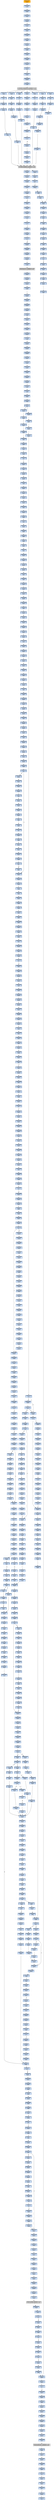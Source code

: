 strict digraph G {
	graph [bgcolor=transparent,
		name=G
	];
	node [color=lightsteelblue,
		fillcolor=lightsteelblue,
		shape=rectangle,
		style=filled
	];
	"0x00433a62"	[label="0x00433a62
movl"];
	"0x00433a65"	[label="0x00433a65
movl"];
	"0x00433a62" -> "0x00433a65"	[color="#000000"];
	"0x0043300d"	[label="0x0043300d
ret"];
	"0x00433008"	[label="0x00433008
jmp"];
	"0x0043300d" -> "0x00433008"	[color="#000000"];
	"0x004332a8"	[label="0x004332a8
movl"];
	"0x004332aa"	[label="0x004332aa
testl"];
	"0x004332a8" -> "0x004332aa"	[color="#000000"];
	"0x004338e9"	[label="0x004338e9
movl"];
	"0x004338eb"	[label="0x004338eb
andl"];
	"0x004338e9" -> "0x004338eb"	[color="#000000"];
	"0x004337a4"	[label="0x004337a4
pushl"];
	"0x004337a5"	[label="0x004337a5
movl"];
	"0x004337a4" -> "0x004337a5"	[color="#000000"];
	"0x004338f4"	[label="0x004338f4
movb"];
	"0x004338f6"	[label="0x004338f6
movl"];
	"0x004338f4" -> "0x004338f6"	[color="#000000"];
	"0x00433f57"	[label="0x00433f57
movl"];
	"0x00433f5b"	[label="0x00433f5b
addl"];
	"0x00433f57" -> "0x00433f5b"	[color="#000000"];
	"0x004332b3"	[label="0x004332b3
addl"];
	"0x004332b9"	[label="0x004332b9
movl"];
	"0x004332b3" -> "0x004332b9"	[color="#000000"];
	"0x00433a83"	[label="0x00433a83
ret"];
	"0x00433e95"	[label="0x00433e95
addl"];
	"0x00433a83" -> "0x00433e95"	[color="#000000"];
	"0x00433d2d"	[label="0x00433d2d
cmpl"];
	"0x00433a83" -> "0x00433d2d"	[color="#000000"];
	"0x00407591"	[label="0x00407591
pushl"];
	"0x00407592"	[label="0x00407592
call"];
	"0x00407591" -> "0x00407592"	[color="#000000"];
	"0x00433155"	[label="0x00433155
jmp"];
	"0x0043315f"	[label="0x0043315f
movl"];
	"0x00433155" -> "0x0043315f"	[color="#000000"];
	"0x004337f4"	[label="0x004337f4
shrl"];
	"0x004337f6"	[label="0x004337f6
movl"];
	"0x004337f4" -> "0x004337f6"	[color="#000000"];
	"0x004331ba"	[label="0x004331ba
movl"];
	"0x004331c0"	[label="0x004331c0
movl"];
	"0x004331ba" -> "0x004331c0"	[color="#000000"];
	"0x00433907"	[label="0x00433907
movw"];
	"0x0043390a"	[label="0x0043390a
shrl"];
	"0x00433907" -> "0x0043390a"	[color="#000000"];
	"0x004330fa"	[label="0x004330fa
pushl"];
	"0x004330fb"	[label="0x004330fb
pushl"];
	"0x004330fa" -> "0x004330fb"	[color="#000000"];
	"0x00433855"	[label="0x00433855
movl"];
	"0x0043385c"	[label="0x0043385c
cmpl"];
	"0x00433855" -> "0x0043385c"	[color="#000000"];
	"0x0040b78f"	[label="0x0040b78f
cmpl"];
	"0x0040b791"	[label="0x0040b791
je"];
	"0x0040b78f" -> "0x0040b791"	[color="#000000"];
	"0x00433a14"	[label="0x00433a14
xorl"];
	"0x00433a16"	[label="0x00433a16
movb"];
	"0x00433a14" -> "0x00433a16"	[color="#000000"];
	"0x00433d3c"	[label="0x00433d3c
movl"];
	"0x00433d3e"	[label="0x00433d3e
movl"];
	"0x00433d3c" -> "0x00433d3e"	[color="#000000"];
	"0x00433b0f"	[label="0x00433b0f
leal"];
	"0x00433b12"	[label="0x00433b12
movl"];
	"0x00433b0f" -> "0x00433b12"	[color="#000000"];
	"0x0043305d"	[label="0x0043305d
jne"];
	"0x0043305f"	[label="0x0043305f
leal"];
	"0x0043305d" -> "0x0043305f"	[color="#000000",
		label=F];
	"0x004339f1"	[label="0x004339f1
movl"];
	"0x004339f4"	[label="0x004339f4
movl"];
	"0x004339f1" -> "0x004339f4"	[color="#000000"];
	"0x00433f51"	[label="0x00433f51
movl"];
	"0x00433f53"	[label="0x00433f53
cmpl"];
	"0x00433f51" -> "0x00433f53"	[color="#000000"];
	"0x00433cc3"	[label="0x00433cc3
jne"];
	"0x00433ccd"	[label="0x00433ccd
movb"];
	"0x00433cc3" -> "0x00433ccd"	[color="#000000",
		label=T];
	"0x00433cc5"	[label="0x00433cc5
incl"];
	"0x00433cc3" -> "0x00433cc5"	[color="#000000",
		label=F];
	"0x00433298"	[label="0x00433298
movl"];
	"0x004332a2"	[label="0x004332a2
movl"];
	"0x00433298" -> "0x004332a2"	[color="#000000"];
	"0x004071cd"	[label="0x004071cd
pushl"];
	"0x004071d2"	[label="0x004071d2
pushl"];
	"0x004071cd" -> "0x004071d2"	[color="#000000"];
	"0x00433095"	[label="0x00433095
je"];
	"0x004330a1"	[label="0x004330a1
leal"];
	"0x00433095" -> "0x004330a1"	[color="#000000",
		label=T];
	"0x004332f1"	[label="0x004332f1
jne"];
	"0x00433365"	[label="0x00433365
movl"];
	"0x004332f1" -> "0x00433365"	[color="#000000",
		label=T];
	"0x00433e1f"	[label="0x00433e1f
popl"];
	"0x00433e20"	[label="0x00433e20
testb"];
	"0x00433e1f" -> "0x00433e20"	[color="#000000"];
	"0x00433389"	[label="0x00433389
movl"];
	"0x0043338f"	[label="0x0043338f
movl"];
	"0x00433389" -> "0x0043338f"	[color="#000000"];
	"0x00433f82"	[label="0x00433f82
popl"];
	"0x00433f83"	[label="0x00433f83
movb"];
	"0x00433f82" -> "0x00433f83"	[color="#000000"];
	"0x00433056"	[label="0x00433056
movb"];
	"0x00433058"	[label="0x00433058
scasb"];
	"0x00433056" -> "0x00433058"	[color="#000000"];
	"0x0043317c"	[label="0x0043317c
pushl"];
	"0x00433181"	[label="0x00433181
pushl"];
	"0x0043317c" -> "0x00433181"	[color="#000000"];
	"0x00433b6a"	[label="0x00433b6a
movl"];
	"0x00433b6c"	[label="0x00433b6c
pushl"];
	"0x00433b6a" -> "0x00433b6c"	[color="#000000"];
	"0x004339ad"	[label="0x004339ad
ret"];
	"0x00433ca3"	[label="0x00433ca3
testb"];
	"0x004339ad" -> "0x00433ca3"	[color="#000000"];
	"0x00433bb4"	[label="0x00433bb4
testb"];
	"0x004339ad" -> "0x00433bb4"	[color="#000000"];
	"0x004331a8"	[label="0x004331a8
movl"];
	"0x004331ae"	[label="0x004331ae
orl"];
	"0x004331a8" -> "0x004331ae"	[color="#000000"];
	"0x00433b06"	[label="0x00433b06
movl"];
	"0x00433b08"	[label="0x00433b08
movl"];
	"0x00433b06" -> "0x00433b08"	[color="#000000"];
	"0x004330bc"	[label="0x004330bc
pushl"];
	"0x004330be"	[label="0x004330be
call"];
	"0x004330bc" -> "0x004330be"	[color="#000000"];
	"0x00433ca5"	[label="0x00433ca5
jne"];
	"0x00433ca3" -> "0x00433ca5"	[color="#000000"];
	"0x00433a58"	[label="0x00433a58
movl"];
	"0x00433a5a"	[label="0x00433a5a
movl"];
	"0x00433a58" -> "0x00433a5a"	[color="#000000"];
	"0x00433882"	[label="0x00433882
movl"];
	"0x00433885"	[label="0x00433885
movl"];
	"0x00433882" -> "0x00433885"	[color="#000000"];
	"0x0043380c"	[label="0x0043380c
ret"];
	"0x00433b98"	[label="0x00433b98
movb"];
	"0x0043380c" -> "0x00433b98"	[color="#000000"];
	"0x004338f0"	[label="0x004338f0
subl"];
	"0x004338f2"	[label="0x004338f2
addl"];
	"0x004338f0" -> "0x004338f2"	[color="#000000"];
	"0x00433f85"	[label="0x00433f85
popl"];
	"0x00433f86"	[label="0x00433f86
addl"];
	"0x00433f85" -> "0x00433f86"	[color="#000000"];
	"0x00433a7f"	[label="0x00433a7f
movl"];
	"0x00433a82"	[label="0x00433a82
popl"];
	"0x00433a7f" -> "0x00433a82"	[color="#000000"];
	"0x00433cf1"	[label="0x00433cf1
ret"];
	"0x00433f6c"	[label="0x00433f6c
testb"];
	"0x00433cf1" -> "0x00433f6c"	[color="#000000"];
	"0x00433110"	[label="0x00433110
pushl"];
	"0x00433111"	[label="0x00433111
pushl"];
	"0x00433110" -> "0x00433111"	[color="#000000"];
	"0x004330e8"	[label="0x004330e8
pushl"];
	"0x004330e9"	[label="0x004330e9
movl"];
	"0x004330e8" -> "0x004330e9"	[color="#000000"];
	"0x00433a38"	[label="0x00433a38
cmpl"];
	"0x00433a3b"	[label="0x00433a3b
jae"];
	"0x00433a38" -> "0x00433a3b"	[color="#000000"];
	"0x004338a9"	[label="0x004338a9
shll"];
	"0x004338ab"	[label="0x004338ab
addl"];
	"0x004338a9" -> "0x004338ab"	[color="#000000"];
	"0x00433966"	[label="0x00433966
movl"];
	"0x0043396d"	[label="0x0043396d
movb"];
	"0x00433966" -> "0x0043396d"	[color="#000000"];
	"0x00433ac2"	[label="0x00433ac2
call"];
	"0x0043380f"	[label="0x0043380f
movl"];
	"0x00433ac2" -> "0x0043380f"	[color="#000000"];
	"0x004337ee"	[label="0x004337ee
movl"];
	"0x004337f2"	[label="0x004337f2
subl"];
	"0x004337ee" -> "0x004337f2"	[color="#000000"];
	"0x004337b1"	[label="0x004337b1
jb"];
	"0x004337b3"	[label="0x004337b3
pushl"];
	"0x004337b1" -> "0x004337b3"	[color="#000000",
		label=F];
	"0x004337e8"	[label="0x004337e8
movl"];
	"0x004337b1" -> "0x004337e8"	[color="#000000",
		label=T];
	"0x00433f4e"	[label="0x00433f4e
movb"];
	"0x00433f4e" -> "0x00433f51"	[color="#000000"];
	"0x00433e26"	[label="0x00433e26
cmpl"];
	"0x00433e29"	[label="0x00433e29
jb"];
	"0x00433e26" -> "0x00433e29"	[color="#000000"];
	"0x00433e55"	[label="0x00433e55
addl"];
	"0x00433e58"	[label="0x00433e58
orl"];
	"0x00433e55" -> "0x00433e58"	[color="#000000"];
	"0x00433b1b"	[label="0x00433b1b
movl"];
	"0x00433b1e"	[label="0x00433b1e
movl"];
	"0x00433b1b" -> "0x00433b1e"	[color="#000000"];
	"0x0043399f"	[label="0x0043399f
jb"];
	"0x004339a1"	[label="0x004339a1
popl"];
	"0x0043399f" -> "0x004339a1"	[color="#000000",
		label=F];
	"0x00433a4e"	[label="0x00433a4e
jmp"];
	"0x00433a4e" -> "0x00433a58"	[color="#000000"];
	"0x00433993"	[label="0x00433993
incl"];
	"0x00433994"	[label="0x00433994
movl"];
	"0x00433993" -> "0x00433994"	[color="#000000"];
	"0x00433962"	[label="0x00433962
testl"];
	"0x00433964"	[label="0x00433964
jbe"];
	"0x00433962" -> "0x00433964"	[color="#000000"];
	"0x004338f8"	[label="0x004338f8
movb"];
	"0x004338fa"	[label="0x004338fa
movl"];
	"0x004338f8" -> "0x004338fa"	[color="#000000"];
	"0x00433af9"	[label="0x00433af9
addl"];
	"0x00433afe"	[label="0x00433afe
popl"];
	"0x00433af9" -> "0x00433afe"	[color="#000000"];
	"0x00433a75"	[label="0x00433a75
addl"];
	"0x00433a77"	[label="0x00433a77
movl"];
	"0x00433a75" -> "0x00433a77"	[color="#000000"];
	"0x00433029"	[label="0x00433029
movl"];
	"0x0043302f"	[label="0x0043302f
jne"];
	"0x00433029" -> "0x0043302f"	[color="#000000"];
	"0x00433a96"	[label="0x00433a96
call"];
	"0x00433cf2"	[label="0x00433cf2
call"];
	"0x00433a96" -> "0x00433cf2"	[color="#000000"];
	"0x00433f5d"	[label="0x00433f5d
movl"];
	"0x00433f61"	[label="0x00433f61
movl"];
	"0x00433f5d" -> "0x00433f61"	[color="#000000"];
	"0x00433a7d"	[label="0x00433a7d
popl"];
	"0x00433a77" -> "0x00433a7d"	[color="#000000"];
	"0x004338f2" -> "0x004338f4"	[color="#000000"];
	"0x00433b74"	[label="0x00433b74
movl"];
	"0x00433b76"	[label="0x00433b76
call"];
	"0x00433b74" -> "0x00433b76"	[color="#000000"];
	"0x004339b1"	[label="0x004339b1
pushl"];
	"0x004339b2"	[label="0x004339b2
pushl"];
	"0x004339b1" -> "0x004339b2"	[color="#000000"];
	"0x00433405"	[label="0x00433405
pushl"];
	"0x00433406"	[label="0x00433406
addl"];
	"0x00433405" -> "0x00433406"	[color="#000000"];
	"0x00433f83" -> "0x00433f85"	[color="#000000"];
	"0x00407161"	[label="0x00407161
pushl"];
	"0x00407166"	[label="0x00407166
pushl"];
	"0x00407161" -> "0x00407166"	[color="#000000"];
	"0x00433394"	[label="0x00433394
pushl"];
	"0x00433395"	[label="0x00433395
pushl"];
	"0x00433394" -> "0x00433395"	[color="#000000"];
	"0x00433151"	[label="0x00433151
popl"];
	"0x00433152"	[label="0x00433152
popl"];
	"0x00433151" -> "0x00433152"	[color="#000000"];
	"0x00433943"	[label="0x00433943
cmpl"];
	"0x00433949"	[label="0x00433949
je"];
	"0x00433943" -> "0x00433949"	[color="#000000"];
	"0x00433922"	[label="0x00433922
movl"];
	"0x00433926"	[label="0x00433926
addl"];
	"0x00433922" -> "0x00433926"	[color="#000000"];
	"0x00433d3b"	[label="0x00433d3b
incl"];
	"0x00433d3b" -> "0x00433d3c"	[color="#000000"];
	"0x0043399c"	[label="0x0043399c
incl"];
	"0x0043399d"	[label="0x0043399d
cmpl"];
	"0x0043399c" -> "0x0043399d"	[color="#000000"];
	"0x00407586"	[label="0x00407586
movl"];
	"0x0040758c"	[label="0x0040758c
pushl"];
	"0x00407586" -> "0x0040758c"	[color="#000000"];
	"0x00433002"	[label="0x00433002
call"];
	"0x0043300a"	[label="0x0043300a
popl"];
	"0x00433002" -> "0x0043300a"	[color="#000000"];
	"0x00433840"	[label="0x00433840
movl"];
	"0x00433845"	[label="0x00433845
movl"];
	"0x00433840" -> "0x00433845"	[color="#000000"];
	"0x00433251"	[label="0x00433251
je"];
	"0x00433264"	[label="0x00433264
movl"];
	"0x00433251" -> "0x00433264"	[color="#000000",
		label=T];
	"0x004338d3"	[label="0x004338d3
jl"];
	"0x004338d3" -> "0x00433922"	[color="#000000",
		label=T];
	"0x004338d5"	[label="0x004338d5
movl"];
	"0x004338d3" -> "0x004338d5"	[color="#000000",
		label=F];
	"0x00433059"	[label="0x00433059
jne"];
	"0x0043305b"	[label="0x0043305b
cmpb"];
	"0x00433059" -> "0x0043305b"	[color="#000000",
		label=F];
	"0x00433ef7"	[label="0x00433ef7
cmpl"];
	"0x00433efa"	[label="0x00433efa
jae"];
	"0x00433ef7" -> "0x00433efa"	[color="#000000"];
	"0x00433392"	[label="0x00433392
addl"];
	"0x0043338f" -> "0x00433392"	[color="#000000"];
	"0x0043301a"	[label="0x0043301a
addl"];
	"0x0043301c"	[label="0x0043301c
subl"];
	"0x0043301a" -> "0x0043301c"	[color="#000000"];
	"0x00433189"	[label="0x00433189
call"];
	VIRTUALFREE_KERNEL32_DLL	[color=lightgrey,
		fillcolor=lightgrey,
		label="VIRTUALFREE_KERNEL32_DLL
VIRTUALFREE-KERNEL32-DLL"];
	"0x00433189" -> VIRTUALFREE_KERNEL32_DLL	[color="#000000"];
	"0x00433853"	[label="0x00433853
repz"];
	"0x00433853" -> "0x00433855"	[color="#000000"];
	"0x00433986"	[label="0x00433986
xorl"];
	"0x00433988"	[label="0x00433988
movb"];
	"0x00433986" -> "0x00433988"	[color="#000000"];
	"0x004331b0"	[label="0x004331b0
je"];
	"0x004331b0" -> "0x004331ba"	[color="#000000",
		label=T];
	"0x00433f14"	[label="0x00433f14
jmp"];
	"0x00433f31"	[label="0x00433f31
movl"];
	"0x00433f14" -> "0x00433f31"	[color="#000000"];
	"0x004338b3"	[label="0x004338b3
movl"];
	"0x004338b7"	[label="0x004338b7
ja"];
	"0x004338b3" -> "0x004338b7"	[color="#000000"];
	"0x00433892"	[label="0x00433892
movl"];
	"0x0043389a"	[label="0x0043389a
movl"];
	"0x00433892" -> "0x0043389a"	[color="#000000"];
	"0x00433b37"	[label="0x00433b37
movl"];
	"0x00433b3d"	[label="0x00433b3d
movl"];
	"0x00433b37" -> "0x00433b3d"	[color="#000000"];
	"0x00433eec"	[label="0x00433eec
subl"];
	"0x00433eee"	[label="0x00433eee
andl"];
	"0x00433eec" -> "0x00433eee"	[color="#000000"];
	"0x00433a19"	[label="0x00433a19
movl"];
	"0x00433a1b"	[label="0x00433a1b
jmp"];
	"0x00433a19" -> "0x00433a1b"	[color="#000000"];
	"0x0043310f"	[label="0x0043310f
pushl"];
	"0x0043310f" -> "0x00433110"	[color="#000000"];
	"0x00433cea"	[label="0x00433cea
popl"];
	"0x00433ceb"	[label="0x00433ceb
addl"];
	"0x00433cea" -> "0x00433ceb"	[color="#000000"];
	"0x0040715d"	[label="0x0040715d
testl"];
	"0x0040715f"	[label="0x0040715f
je"];
	"0x0040715d" -> "0x0040715f"	[color="#000000"];
	"0x0043339d"	[label="0x0043339d
pushl"];
	"0x0043339e"	[label="0x0043339e
call"];
	"0x0043339d" -> "0x0043339e"	[color="#000000"];
	"0x004337eb"	[label="0x004337eb
movl"];
	"0x004337eb" -> "0x004337ee"	[color="#000000"];
	"0x0043340f"	[label="0x0043340f
movl"];
	"0x00433415"	[label="0x00433415
popa"];
	"0x0043340f" -> "0x00433415"	[color="#000000"];
	"0x00433af8"	[label="0x00433af8
popl"];
	"0x00433af8" -> "0x00433af9"	[color="#000000"];
	GETPROCADDRESS_KERNEL32_DLL	[color=lightgrey,
		fillcolor=lightgrey,
		label="GETPROCADDRESS_KERNEL32_DLL
GETPROCADDRESS-KERNEL32-DLL"];
	"0x00407592" -> GETPROCADDRESS_KERNEL32_DLL	[color="#000000"];
	"0x004337db"	[label="0x004337db
movl"];
	"0x004337de"	[label="0x004337de
movl"];
	"0x004337db" -> "0x004337de"	[color="#000000"];
	"0x00433a1d"	[label="0x00433a1d
cmpl"];
	"0x00433a20"	[label="0x00433a20
jae"];
	"0x00433a1d" -> "0x00433a20"	[color="#000000"];
	"0x00433ede"	[label="0x00433ede
subl"];
	"0x00433ee0"	[label="0x00433ee0
addl"];
	"0x00433ede" -> "0x00433ee0"	[color="#000000"];
	"0x004337d6"	[label="0x004337d6
movl"];
	"0x004337d9"	[label="0x004337d9
addl"];
	"0x004337d6" -> "0x004337d9"	[color="#000000"];
	"0x0043316f"	[label="0x0043316f
sarl"];
	"0x00433172"	[label="0x00433172
repz"];
	"0x0043316f" -> "0x00433172"	[color="#000000"];
	"0x0043303c"	[label="0x0043303c
call"];
	GETMODULEHANDLEA_KERNEL32_DLL	[color=lightgrey,
		fillcolor=lightgrey,
		label="GETMODULEHANDLEA_KERNEL32_DLL
GETMODULEHANDLEA-KERNEL32-DLL"];
	"0x0043303c" -> GETMODULEHANDLEA_KERNEL32_DLL	[color="#000000"];
	"0x004332ac"	[label="0x004332ac
jne"];
	"0x004332aa" -> "0x004332ac"	[color="#000000"];
	"0x0043395a"	[label="0x0043395a
movl"];
	"0x00433949" -> "0x0043395a"	[color="#000000",
		label=T];
	"0x004339ee"	[label="0x004339ee
movl"];
	"0x004339ee" -> "0x004339f1"	[color="#000000"];
	"0x00433a16" -> "0x00433a19"	[color="#000000"];
	"0x00433f1c"	[label="0x00433f1c
movl"];
	"0x00433f22"	[label="0x00433f22
leal"];
	"0x00433f1c" -> "0x00433f22"	[color="#000000"];
	"0x00433aad"	[label="0x00433aad
addl"];
	"0x00433aaf"	[label="0x00433aaf
incl"];
	"0x00433aad" -> "0x00433aaf"	[color="#000000"];
	"0x00433a93"	[label="0x00433a93
movl"];
	"0x00433a95"	[label="0x00433a95
pushl"];
	"0x00433a93" -> "0x00433a95"	[color="#000000"];
	"0x0043300e"	[label="0x0043300e
call"];
	"0x00433008" -> "0x0043300e"	[color="#000000"];
	"0x004338ad"	[label="0x004338ad
cmpl"];
	"0x004338ab" -> "0x004338ad"	[color="#000000"];
	"0x00433ecb"	[label="0x00433ecb
movl"];
	"0x00433ece"	[label="0x00433ece
movl"];
	"0x00433ecb" -> "0x00433ece"	[color="#000000"];
	"0x004339b3"	[label="0x004339b3
movl"];
	"0x004339b5"	[label="0x004339b5
pushl"];
	"0x004339b3" -> "0x004339b5"	[color="#000000"];
	"0x004330f1"	[label="0x004330f1
pushl"];
	"0x004330f7"	[label="0x004330f7
pushl"];
	"0x004330f1" -> "0x004330f7"	[color="#000000"];
	"0x00433a5d"	[label="0x00433a5d
addl"];
	"0x00433a5f"	[label="0x00433a5f
movl"];
	"0x00433a5d" -> "0x00433a5f"	[color="#000000"];
	"0x00433cbb"	[label="0x00433cbb
cmpb"];
	"0x00433cbb" -> "0x00433cc3"	[color="#000000"];
	"0x00433e39"	[label="0x00433e39
movl"];
	"0x00433e3c"	[label="0x00433e3c
shll"];
	"0x00433e39" -> "0x00433e3c"	[color="#000000"];
	"0x00433b14"	[label="0x00433b14
movl"];
	"0x00433b12" -> "0x00433b14"	[color="#000000"];
	"0x004071d3"	[label="0x004071d3
call"];
	"0x004071d2" -> "0x004071d3"	[color="#000000"];
	"0x00433e50"	[label="0x00433e50
andl"];
	"0x00433e50" -> "0x00433e55"	[color="#000000"];
	"0x00433918"	[label="0x00433918
repz"];
	"0x0043391a"	[label="0x0043391a
movl"];
	"0x00433918" -> "0x0043391a"	[color="#000000"];
	"0x00433f6e"	[label="0x00433f6e
je"];
	"0x00433f6c" -> "0x00433f6e"	[color="#000000"];
	"0x00433a2a"	[label="0x00433a2a
jmp"];
	"0x00433a2a" -> "0x00433a58"	[color="#000000"];
	"0x00433392" -> "0x00433394"	[color="#000000"];
	"0x00433877"	[label="0x00433877
jb"];
	"0x00433879"	[label="0x00433879
movl"];
	"0x00433877" -> "0x00433879"	[color="#000000",
		label=F];
	"0x00433a22"	[label="0x00433a22
cmpl"];
	"0x00433a20" -> "0x00433a22"	[color="#000000",
		label=F];
	"0x00433a2c"	[label="0x00433a2c
cmpl"];
	"0x00433a20" -> "0x00433a2c"	[color="#000000",
		label=T];
	"0x004332b1"	[label="0x004332b1
addl"];
	"0x004332ac" -> "0x004332b1"	[color="#000000",
		label=T];
	"0x00433f2b"	[label="0x00433f2b
movl"];
	"0x00433f2b" -> "0x00433f31"	[color="#000000"];
	"0x0043337b"	[label="0x0043337b
addl"];
	"0x0043337e"	[label="0x0043337e
movl"];
	"0x0043337b" -> "0x0043337e"	[color="#000000"];
	"0x004336ec"	[label="0x004336ec
leal"];
	"0x004336f0"	[label="0x004336f0
call"];
	"0x004336ec" -> "0x004336f0"	[color="#000000"];
	"0x004071cb"	[label="0x004071cb
je"];
	"0x004071cb" -> "0x004071cd"	[color="#000000",
		label=F];
	"0x00433826"	[label="0x00433826
movl"];
	"0x0043382c"	[label="0x0043382c
addl"];
	"0x00433826" -> "0x0043382c"	[color="#000000"];
	"0x00433ab0"	[label="0x00433ab0
cmpl"];
	"0x00433ab3"	[label="0x00433ab3
jb"];
	"0x00433ab0" -> "0x00433ab3"	[color="#000000"];
	"0x00433a8d"	[label="0x00433a8d
leal"];
	"0x00433a8d" -> "0x00433a93"	[color="#000000"];
	"0x00433813"	[label="0x00433813
movl"];
	"0x0043380f" -> "0x00433813"	[color="#000000"];
	"0x00433726"	[label="0x00433726
movl"];
	"0x00433729"	[label="0x00433729
addl"];
	"0x00433726" -> "0x00433729"	[color="#000000"];
	"0x004337a8"	[label="0x004337a8
movl"];
	"0x004337ad"	[label="0x004337ad
pushl"];
	"0x004337a8" -> "0x004337ad"	[color="#000000"];
	"0x00433e65"	[label="0x00433e65
jae"];
	"0x00433e67"	[label="0x00433e67
movl"];
	"0x00433e65" -> "0x00433e67"	[color="#000000",
		label=F];
	"0x00433869"	[label="0x00433869
movl"];
	"0x0043386d"	[label="0x0043386d
leal"];
	"0x00433869" -> "0x0043386d"	[color="#000000"];
	"0x00433aff"	[label="0x00433aff
ret"];
	"0x004336dc"	[label="0x004336dc
movl"];
	"0x00433aff" -> "0x004336dc"	[color="#000000"];
	"0x004337f2" -> "0x004337f4"	[color="#000000"];
	"0x00433001"	[color=lightgrey,
		fillcolor=orange,
		label="0x00433001
pusha"];
	"0x00433001" -> "0x00433002"	[color="#000000"];
	"0x00433e7d"	[label="0x00433e7d
movl"];
	"0x00433e80"	[label="0x00433e80
subl"];
	"0x00433e7d" -> "0x00433e80"	[color="#000000"];
	"0x0043304d"	[label="0x0043304d
pushl"];
	"0x0043304e"	[label="0x0043304e
pushl"];
	"0x0043304d" -> "0x0043304e"	[color="#000000"];
	"0x00433035"	[label="0x00433035
leal"];
	"0x0043303b"	[label="0x0043303b
pushl"];
	"0x00433035" -> "0x0043303b"	[color="#000000"];
	"0x00433420"	[label="0x00433420
pushl"];
	"0x00433425"	[label="0x00433425
ret"];
	"0x00433420" -> "0x00433425"	[color="#000000"];
	"0x00433e97"	[label="0x00433e97
leal"];
	"0x00433e9a"	[label="0x00433e9a
jmp"];
	"0x00433e97" -> "0x00433e9a"	[color="#000000"];
	"0x00433cde"	[label="0x00433cde
movl"];
	"0x00433ce3"	[label="0x00433ce3
repz"];
	"0x00433cde" -> "0x00433ce3"	[color="#000000"];
	"0x00433117"	[label="0x00433117
movl"];
	"0x0043311d"	[label="0x0043311d
xorl"];
	"0x00433117" -> "0x0043311d"	[color="#000000"];
	"0x00433269"	[label="0x00433269
movl"];
	"0x0043326f"	[label="0x0043326f
addl"];
	"0x00433269" -> "0x0043326f"	[color="#000000"];
	"0x004336d2"	[label="0x004336d2
leal"];
	"0x004336d6"	[label="0x004336d6
pushl"];
	"0x004336d2" -> "0x004336d6"	[color="#000000"];
	"0x0043302f" -> "0x00433035"	[color="#000000",
		label=F];
	"0x0043304a"	[label="0x0043304a
leal"];
	"0x0043304a" -> "0x0043304d"	[color="#000000"];
	"0x00433e82"	[label="0x00433e82
andl"];
	"0x00433e88"	[label="0x00433e88
shrl"];
	"0x00433e82" -> "0x00433e88"	[color="#000000"];
	"0x004339de"	[label="0x004339de
addl"];
	"0x004339e1"	[label="0x004339e1
movl"];
	"0x004339de" -> "0x004339e1"	[color="#000000"];
	"0x00433058" -> "0x00433059"	[color="#000000"];
	"0x00433b76" -> "0x004337a4"	[color="#000000"];
	"0x00433e9a" -> "0x00433ef7"	[color="#000000"];
	"0x00433970"	[label="0x00433970
testb"];
	"0x00433972"	[label="0x00433972
je"];
	"0x00433970" -> "0x00433972"	[color="#000000"];
	"0x004339d9"	[label="0x004339d9
orl"];
	"0x004339db"	[label="0x004339db
movl"];
	"0x004339d9" -> "0x004339db"	[color="#000000"];
	"0x0043381d"	[label="0x0043381d
movl"];
	"0x00433823"	[label="0x00433823
leal"];
	"0x0043381d" -> "0x00433823"	[color="#000000"];
	"0x004332c0"	[label="0x004332c0
addl"];
	"0x004332c6"	[label="0x004332c6
testl"];
	"0x004332c0" -> "0x004332c6"	[color="#000000"];
	"0x0043398b"	[label="0x0043398b
movl"];
	"0x00433988" -> "0x0043398b"	[color="#000000"];
	"0x00433915"	[label="0x00433915
andl"];
	"0x00433915" -> "0x00433918"	[color="#000000"];
	"0x004071d3" -> GETPROCADDRESS_KERNEL32_DLL	[color="#000000"];
	"0x004330a7"	[label="0x004330a7
cmpl"];
	"0x004330aa"	[label="0x004330aa
je"];
	"0x004330a7" -> "0x004330aa"	[color="#000000"];
	"0x00433cd4"	[label="0x00433cd4
movl"];
	"0x00433cda"	[label="0x00433cda
leal"];
	"0x00433cd4" -> "0x00433cda"	[color="#000000"];
	"0x004338a1"	[label="0x004338a1
movl"];
	"0x004338a5"	[label="0x004338a5
movl"];
	"0x004338a1" -> "0x004338a5"	[color="#000000"];
	"0x004337e7"	[label="0x004337e7
popl"];
	"0x004337e7" -> "0x004337e8"	[color="#000000"];
	"0x004336eb"	[label="0x004336eb
pushl"];
	"0x004336eb" -> "0x004336ec"	[color="#000000"];
	"0x00433ea8"	[label="0x00433ea8
shll"];
	"0x00433eab"	[label="0x00433eab
movb"];
	"0x00433ea8" -> "0x00433eab"	[color="#000000"];
	"0x00433ab5"	[label="0x00433ab5
movl"];
	"0x00433ab3" -> "0x00433ab5"	[color="#000000",
		label=F];
	"0x00433a2f"	[label="0x00433a2f
jae"];
	"0x00433a2f" -> "0x00433a38"	[color="#000000",
		label=T];
	"0x00433a31"	[label="0x00433a31
movl"];
	"0x00433a2f" -> "0x00433a31"	[color="#000000",
		label=F];
	"0x00433f39"	[label="0x00433f39
movl"];
	"0x00433f3d"	[label="0x00433f3d
incl"];
	"0x00433f39" -> "0x00433f3d"	[color="#000000"];
	"0x00433d3a"	[label="0x00433d3a
incl"];
	"0x00433d3a" -> "0x00433d3b"	[color="#000000"];
	"0x00433b5a"	[label="0x00433b5a
call"];
	"0x00433b63"	[label="0x00433b63
subl"];
	"0x00433b5a" -> "0x00433b63"	[color="#000000"];
	"0x00433b32"	[label="0x00433b32
movl"];
	"0x00433b32" -> "0x00433b37"	[color="#000000"];
	"0x00433a6a"	[label="0x00433a6a
subl"];
	"0x00433a6c"	[label="0x00433a6c
subl"];
	"0x00433a6a" -> "0x00433a6c"	[color="#000000"];
	"0x00433ed3"	[label="0x00433ed3
movl"];
	"0x00433ed6"	[label="0x00433ed6
movl"];
	"0x00433ed3" -> "0x00433ed6"	[color="#000000"];
	"0x00433a42"	[label="0x00433a42
jmp"];
	"0x00433a42" -> "0x00433a58"	[color="#000000"];
	"0x00433996"	[label="0x00433996
movl"];
	"0x00433972" -> "0x00433996"	[color="#000000",
		label=T];
	"0x00433974"	[label="0x00433974
movl"];
	"0x00433972" -> "0x00433974"	[color="#000000",
		label=F];
	"0x00433e80" -> "0x00433e82"	[color="#000000"];
	"0x00433b6d"	[label="0x00433b6d
pushl"];
	"0x00433b6c" -> "0x00433b6d"	[color="#000000"];
	"0x00433996" -> "0x0043399c"	[color="#000000"];
	"0x00433bc3"	[label="0x00433bc3
xorl"];
	"0x00433bc5"	[label="0x00433bc5
movl"];
	"0x00433bc3" -> "0x00433bc5"	[color="#000000"];
	"0x004338fe"	[label="0x004338fe
movl"];
	"0x004338fa" -> "0x004338fe"	[color="#000000"];
	"0x0043398f"	[label="0x0043398f
leal"];
	"0x0043398f" -> "0x00433993"	[color="#000000"];
	"0x00433f37"	[label="0x00433f37
movl"];
	"0x00433f31" -> "0x00433f37"	[color="#000000"];
	"0x004337ce"	[label="0x004337ce
andl"];
	"0x004337d4"	[label="0x004337d4
orl"];
	"0x004337ce" -> "0x004337d4"	[color="#000000"];
	"0x004339f9"	[label="0x004339f9
subl"];
	"0x004339fb"	[label="0x004339fb
shrl"];
	"0x004339f9" -> "0x004339fb"	[color="#000000"];
	"0x004330eb"	[label="0x004330eb
addl"];
	"0x004330eb" -> "0x004330f1"	[color="#000000"];
	"0x004339b6"	[label="0x004339b6
movl"];
	"0x004339b5" -> "0x004339b6"	[color="#000000"];
	"0x00433ccb"	[label="0x00433ccb
jmp"];
	"0x00433ccb" -> "0x00433cd4"	[color="#000000"];
	"0x00433101"	[label="0x00433101
movb"];
	"0x00433103"	[label="0x00433103
cmpb"];
	"0x00433101" -> "0x00433103"	[color="#000000"];
	"0x00433112"	[label="0x00433112
movl"];
	"0x00433114"	[label="0x00433114
subl"];
	"0x00433112" -> "0x00433114"	[color="#000000"];
	"0x00433875"	[label="0x00433875
movl"];
	"0x00433875" -> "0x00433877"	[color="#000000"];
	"0x00433e24"	[label="0x00433e24
je"];
	"0x00433e24" -> "0x00433e26"	[color="#000000",
		label=F];
	"0x00433e9c"	[label="0x00433e9c
cmpl"];
	"0x00433e24" -> "0x00433e9c"	[color="#000000",
		label=T];
	"0x00433931"	[label="0x00433931
movl"];
	"0x00433935"	[label="0x00433935
movl"];
	"0x00433931" -> "0x00433935"	[color="#000000"];
	"0x00433cf8"	[label="0x00433cf8
popl"];
	"0x00433cf9"	[label="0x00433cf9
subl"];
	"0x00433cf8" -> "0x00433cf9"	[color="#000000"];
	"0x00433114" -> "0x00433117"	[color="#000000"];
	"0x00433ed1"	[label="0x00433ed1
jae"];
	"0x00433ed1" -> "0x00433ed3"	[color="#000000",
		label=F];
	"0x00433983"	[label="0x00433983
movl"];
	"0x00433983" -> "0x00433986"	[color="#000000"];
	"0x00433871"	[label="0x00433871
incl"];
	"0x0043386d" -> "0x00433871"	[color="#000000"];
	"0x00433f05"	[label="0x00433f05
je"];
	"0x00433f07"	[label="0x00433f07
movl"];
	"0x00433f05" -> "0x00433f07"	[color="#000000",
		label=F];
	"0x00433f05" -> "0x00433f37"	[color="#000000",
		label=T];
	"0x0043390d"	[label="0x0043390d
repz"];
	"0x0043390a" -> "0x0043390d"	[color="#000000"];
	"0x00433e31"	[label="0x00433e31
cmpl"];
	"0x00433e34"	[label="0x00433e34
jb"];
	"0x00433e31" -> "0x00433e34"	[color="#000000"];
	"0x00433397"	[label="0x00433397
pushl"];
	"0x00433398"	[label="0x00433398
pushl"];
	"0x00433397" -> "0x00433398"	[color="#000000"];
	"0x00433f81"	[label="0x00433f81
popl"];
	"0x00433f81" -> "0x00433f82"	[color="#000000"];
	"0x00433b43"	[label="0x00433b43
movl"];
	"0x00433b3d" -> "0x00433b43"	[color="#000000"];
	"0x004339a3"	[label="0x004339a3
popl"];
	"0x004339a4"	[label="0x004339a4
movb"];
	"0x004339a3" -> "0x004339a4"	[color="#000000"];
	"0x00407167"	[label="0x00407167
call"];
	"0x00407166" -> "0x00407167"	[color="#000000"];
	"0x0043340c"	[label="0x0043340c
popl"];
	"0x0043340d"	[label="0x0043340d
orl"];
	"0x0043340c" -> "0x0043340d"	[color="#000000"];
	"0x0043380a"	[label="0x0043380a
popl"];
	"0x0043380b"	[label="0x0043380b
popl"];
	"0x0043380a" -> "0x0043380b"	[color="#000000"];
	"0x004338d8"	[label="0x004338d8
movl"];
	"0x004338dc"	[label="0x004338dc
movl"];
	"0x004338d8" -> "0x004338dc"	[color="#000000"];
	"0x00433a25"	[label="0x00433a25
sbbl"];
	"0x00433a22" -> "0x00433a25"	[color="#000000"];
	"0x00433e95" -> "0x00433e97"	[color="#000000"];
	"0x00433a65" -> "0x00433a6a"	[color="#000000"];
	"0x00433b9c"	[label="0x00433b9c
incl"];
	"0x00433b9d"	[label="0x00433b9d
cmpl"];
	"0x00433b9c" -> "0x00433b9d"	[color="#000000"];
	"0x00433f70"	[label="0x00433f70
cmpl"];
	"0x00433f74"	[label="0x00433f74
jb"];
	"0x00433f70" -> "0x00433f74"	[color="#000000"];
	"0x00433b4f"	[label="0x00433b4f
movl"];
	"0x00433b55"	[label="0x00433b55
repz"];
	"0x00433b4f" -> "0x00433b55"	[color="#000000"];
	"0x004336c8"	[label="0x004336c8
movl"];
	"0x004336cc"	[label="0x004336cc
subl"];
	"0x004336c8" -> "0x004336cc"	[color="#000000"];
	"0x00433a36"	[label="0x00433a36
jmp"];
	"0x00433a31" -> "0x00433a36"	[color="#000000"];
	"0x00433a6e"	[label="0x00433a6e
popl"];
	"0x00433a6f"	[label="0x00433a6f
shrl"];
	"0x00433a6e" -> "0x00433a6f"	[color="#000000"];
	"0x00433a84"	[label="0x00433a84
pushl"];
	"0x00433a85"	[label="0x00433a85
pushl"];
	"0x00433a84" -> "0x00433a85"	[color="#000000"];
	"0x00433f0d"	[label="0x00433f0d
movl"];
	"0x00433f0d" -> "0x00433f14"	[color="#000000"];
	"0x00433ee2"	[label="0x00433ee2
shrl"];
	"0x00433ee0" -> "0x00433ee2"	[color="#000000"];
	"0x00433271"	[label="0x00433271
movl"];
	"0x00433274"	[label="0x00433274
testl"];
	"0x00433271" -> "0x00433274"	[color="#000000"];
	"0x004331c8"	[label="0x004331c8
je"];
	"0x00433243"	[label="0x00433243
movl"];
	"0x004331c8" -> "0x00433243"	[color="#000000",
		label=T];
	"0x00433042"	[label="0x00433042
movl"];
	"0x00433048"	[label="0x00433048
movl"];
	"0x00433042" -> "0x00433048"	[color="#000000"];
	"0x00433b71"	[label="0x00433b71
pushl"];
	"0x00433b72"	[label="0x00433b72
pushl"];
	"0x00433b71" -> "0x00433b72"	[color="#000000"];
	"0x00433718"	[label="0x00433718
testb"];
	"0x0043371a"	[label="0x0043371a
jne"];
	"0x00433718" -> "0x0043371a"	[color="#000000"];
	"0x00433872"	[label="0x00433872
incl"];
	"0x00433871" -> "0x00433872"	[color="#000000"];
	"0x004337fd"	[label="0x004337fd
andl"];
	"0x00433802"	[label="0x00433802
shrl"];
	"0x004337fd" -> "0x00433802"	[color="#000000"];
	"0x004339c3"	[label="0x004339c3
movb"];
	"0x004339c7"	[label="0x004339c7
movl"];
	"0x004339c3" -> "0x004339c7"	[color="#000000"];
	"0x004339e4"	[label="0x004339e4
movl"];
	"0x004339e1" -> "0x004339e4"	[color="#000000"];
	"0x00433f07" -> "0x00433f0d"	[color="#000000"];
	"0x00433406" -> "0x0043340c"	[color="#000000"];
	"0x00433b69"	[label="0x00433b69
pushl"];
	"0x00433b69" -> "0x00433b6a"	[color="#000000"];
	"0x00433eb8"	[label="0x00433eb8
movl"];
	"0x00433ebc"	[label="0x00433ebc
andl"];
	"0x00433eb8" -> "0x00433ebc"	[color="#000000"];
	"0x00433276"	[label="0x00433276
je"];
	"0x00433274" -> "0x00433276"	[color="#000000"];
	"0x00433014"	[label="0x00433014
popl"];
	"0x00433015"	[label="0x00433015
movl"];
	"0x00433014" -> "0x00433015"	[color="#000000"];
	"0x004072b7"	[label="0x004072b7
incl"];
	"0x004072b8"	[label="0x004072b8
movl"];
	"0x004072b7" -> "0x004072b8"	[color="#000000"];
	"0x004339d0"	[label="0x004339d0
shll"];
	"0x004339d3"	[label="0x004339d3
andl"];
	"0x004339d0" -> "0x004339d3"	[color="#000000"];
	"0x004331c6"	[label="0x004331c6
subl"];
	"0x004331c0" -> "0x004331c6"	[color="#000000"];
	VIRTUALALLOC_KERNEL32_DLL	[color=lightgrey,
		fillcolor=lightgrey,
		label="VIRTUALALLOC_KERNEL32_DLL
VIRTUALALLOC-KERNEL32-DLL"];
	"0x004330be" -> VIRTUALALLOC_KERNEL32_DLL	[color="#000000"];
	"0x0043397a"	[label="0x0043397a
andl"];
	"0x00433974" -> "0x0043397a"	[color="#000000"];
	"0x00433873"	[label="0x00433873
cmpl"];
	"0x00433873" -> "0x00433875"	[color="#000000"];
	"0x00433aa8"	[label="0x00433aa8
addl"];
	"0x00433aab"	[label="0x00433aab
shll"];
	"0x00433aa8" -> "0x00433aab"	[color="#000000"];
	"0x00433eae"	[label="0x00433eae
movb"];
	"0x00433eb2"	[label="0x00433eb2
movl"];
	"0x00433eae" -> "0x00433eb2"	[color="#000000"];
	"0x00433161"	[label="0x00433161
movl"];
	"0x0043315f" -> "0x00433161"	[color="#000000"];
	"0x004330e2"	[label="0x004330e2
movl"];
	"0x004330e2" -> "0x004330e8"	[color="#000000"];
	"0x00433e74"	[label="0x00433e74
addl"];
	"0x00433e76"	[label="0x00433e76
shrl"];
	"0x00433e74" -> "0x00433e76"	[color="#000000"];
	"0x00433ee4"	[label="0x00433ee4
movl"];
	"0x00433ee9"	[label="0x00433ee9
movl"];
	"0x00433ee4" -> "0x00433ee9"	[color="#000000"];
	"0x00433f63"	[label="0x00433f63
jmp"];
	"0x00433f63" -> "0x00433f70"	[color="#000000"];
	"0x00433a49"	[label="0x00433a49
movl"];
	"0x00433a49" -> "0x00433a4e"	[color="#000000"];
	"0x0043383c"	[label="0x0043383c
pushl"];
	"0x0043383d"	[label="0x0043383d
movl"];
	"0x0043383c" -> "0x0043383d"	[color="#000000"];
	"0x004337ae"	[label="0x004337ae
cmpl"];
	"0x004337ae" -> "0x004337b1"	[color="#000000"];
	"0x004337fb"	[label="0x004337fb
subl"];
	"0x004337fb" -> "0x004337fd"	[color="#000000"];
	"0x0043389e"	[label="0x0043389e
leal"];
	"0x0043389e" -> "0x004338a1"	[color="#000000"];
	"0x00433b24"	[label="0x00433b24
movl"];
	"0x00433b1e" -> "0x00433b24"	[color="#000000"];
	"0x004337a7"	[label="0x004337a7
pushl"];
	"0x004337a5" -> "0x004337a7"	[color="#000000"];
	"0x00433831"	[label="0x00433831
ret"];
	"0x0043382c" -> "0x00433831"	[color="#000000"];
	"0x00433287"	[label="0x00433287
testl"];
	"0x00433289"	[label="0x00433289
jne"];
	"0x00433287" -> "0x00433289"	[color="#000000"];
	"0x0043387e"	[label="0x0043387e
movl"];
	"0x00433879" -> "0x0043387e"	[color="#000000"];
	"0x004337b9"	[label="0x004337b9
movl"];
	"0x004337bb"	[label="0x004337bb
movb"];
	"0x004337b9" -> "0x004337bb"	[color="#000000"];
	"0x0043389a" -> "0x0043389e"	[color="#000000"];
	"0x004336e3"	[label="0x004336e3
movl"];
	"0x004336dc" -> "0x004336e3"	[color="#000000"];
	"0x00433d36"	[label="0x00433d36
movb"];
	"0x00433d38"	[label="0x00433d38
movl"];
	"0x00433d36" -> "0x00433d38"	[color="#000000"];
	"0x0043388e"	[label="0x0043388e
movl"];
	"0x0043388e" -> "0x00433892"	[color="#000000"];
	"0x00433b02"	[label="0x00433b02
movl"];
	"0x004336f0" -> "0x00433b02"	[color="#000000"];
	"0x004331ae" -> "0x004331b0"	[color="#000000"];
	"0x00433a00"	[label="0x00433a00
andl"];
	"0x00433a05"	[label="0x00433a05
cmpl"];
	"0x00433a00" -> "0x00433a05"	[color="#000000"];
	"0x00433183"	[label="0x00433183
pushl"];
	"0x00433181" -> "0x00433183"	[color="#000000"];
	"0x0043300e" -> "0x00433014"	[color="#000000"];
	"0x00433cc9"	[label="0x00433cc9
jb"];
	"0x00433cc9" -> "0x00433ccb"	[color="#000000",
		label=F];
	"0x00433b14" -> "0x00433b1b"	[color="#000000"];
	"0x004338c9"	[label="0x004338c9
cmpl"];
	"0x004338cc"	[label="0x004338cc
movl"];
	"0x004338c9" -> "0x004338cc"	[color="#000000"];
	"0x004072c4"	[label="0x004072c4
pushl"];
	"0x004072c5"	[label="0x004072c5
movl"];
	"0x004072c4" -> "0x004072c5"	[color="#000000"];
	"0x00433ba2"	[label="0x00433ba2
leal"];
	"0x00433ba8"	[label="0x00433ba8
leal"];
	"0x00433ba2" -> "0x00433ba8"	[color="#000000"];
	"0x00433b0c"	[label="0x00433b0c
pushl"];
	"0x00433b0d"	[label="0x00433b0d
movl"];
	"0x00433b0c" -> "0x00433b0d"	[color="#000000"];
	"0x00433e49"	[label="0x00433e49
movl"];
	"0x00433e4c"	[label="0x00433e4c
movl"];
	"0x00433e49" -> "0x00433e4c"	[color="#000000"];
	"0x004338bd"	[label="0x004338bd
movl"];
	"0x004338b7" -> "0x004338bd"	[color="#000000",
		label=F];
	"0x004330b2"	[label="0x004330b2
pushl"];
	"0x004330b7"	[label="0x004330b7
pushl"];
	"0x004330b2" -> "0x004330b7"	[color="#000000"];
	"0x0043391e"	[label="0x0043391e
movl"];
	"0x0043391e" -> "0x00433922"	[color="#000000"];
	"0x00433bc7"	[label="0x00433bc7
call"];
	"0x00433bc5" -> "0x00433bc7"	[color="#000000"];
	"0x0043390f"	[label="0x0043390f
movl"];
	"0x00433911"	[label="0x00433911
movl"];
	"0x0043390f" -> "0x00433911"	[color="#000000"];
	"0x00433aab" -> "0x00433aad"	[color="#000000"];
	"0x004072a8"	[label="0x004072a8
movl"];
	"0x004072ab"	[label="0x004072ab
movl"];
	"0x004072a8" -> "0x004072ab"	[color="#000000"];
	"0x00433276" -> "0x00433389"	[color="#000000",
		label=T];
	"0x004338e0"	[label="0x004338e0
movl"];
	"0x004338e6"	[label="0x004338e6
shrl"];
	"0x004338e0" -> "0x004338e6"	[color="#000000"];
	"0x004071c9"	[label="0x004071c9
testl"];
	"0x004071c9" -> "0x004071cb"	[color="#000000"];
	"0x00433bb6"	[label="0x00433bb6
jne"];
	"0x00433bb6" -> "0x00433bc3"	[color="#000000",
		label=T];
	"0x00433e6d"	[label="0x00433e6d
movl"];
	"0x00433e72"	[label="0x00433e72
subl"];
	"0x00433e6d" -> "0x00433e72"	[color="#000000"];
	"0x00433179"	[label="0x00433179
repz"];
	"0x0043317b"	[label="0x0043317b
popl"];
	"0x00433179" -> "0x0043317b"	[color="#000000"];
	"0x004337d4" -> "0x004337d6"	[color="#000000"];
	"0x00433e3f"	[label="0x00433e3f
movb"];
	"0x00433e41"	[label="0x00433e41
incl"];
	"0x00433e3f" -> "0x00433e41"	[color="#000000"];
	"0x00433efc"	[label="0x00433efc
movl"];
	"0x00433efa" -> "0x00433efc"	[color="#000000",
		label=F];
	"0x00433f16"	[label="0x00433f16
movl"];
	"0x00433efa" -> "0x00433f16"	[color="#000000",
		label=T];
	"0x00433cda" -> "0x00433cde"	[color="#000000"];
	VIRTUALPROTECT_KERNEL32_DLL	[color=lightgrey,
		fillcolor=lightgrey,
		label="VIRTUALPROTECT_KERNEL32_DLL
VIRTUALPROTECT-KERNEL32-DLL"];
	"0x004333ff"	[label="0x004333ff
popl"];
	VIRTUALPROTECT_KERNEL32_DLL -> "0x004333ff"	[color="#000000"];
	"0x0043383f"	[label="0x0043383f
pushl"];
	"0x0043383d" -> "0x0043383f"	[color="#000000"];
	"0x00433ed9"	[label="0x00433ed9
movl"];
	"0x00433ed9" -> "0x00433ede"	[color="#000000"];
	"0x004337b4"	[label="0x004337b4
movl"];
	"0x004337b4" -> "0x004337b9"	[color="#000000"];
	"0x004337e0"	[label="0x004337e0
movl"];
	"0x004337de" -> "0x004337e0"	[color="#000000"];
	"0x00433817"	[label="0x00433817
movl"];
	"0x00433813" -> "0x00433817"	[color="#000000"];
	"0x00433ab9"	[label="0x00433ab9
leal"];
	"0x00433ab5" -> "0x00433ab9"	[color="#000000"];
	"0x00433d42"	[label="0x00433d42
jmp"];
	"0x00433d42" -> "0x00433f70"	[color="#000000"];
	"0x00433bad"	[label="0x00433bad
movl"];
	"0x00433baf"	[label="0x00433baf
call"];
	"0x00433bad" -> "0x00433baf"	[color="#000000"];
	"0x00433b49"	[label="0x00433b49
movl"];
	"0x00433b43" -> "0x00433b49"	[color="#000000"];
	"0x0043336e"	[label="0x0043336e
jmp"];
	"0x0043336e" -> "0x004332a2"	[color="#000000"];
	"0x00433a47"	[label="0x00433a47
jae"];
	"0x00433a47" -> "0x00433a49"	[color="#000000",
		label=F];
	"0x00433f55"	[label="0x00433f55
jb"];
	"0x00433f55" -> "0x00433f57"	[color="#000000",
		label=F];
	"0x00433e42"	[label="0x00433e42
movb"];
	"0x00433e41" -> "0x00433e42"	[color="#000000"];
	"0x004337c7"	[label="0x004337c7
movl"];
	"0x004337cb"	[label="0x004337cb
shll"];
	"0x004337c7" -> "0x004337cb"	[color="#000000"];
	"0x0043304f"	[label="0x0043304f
call"];
	"0x0043304e" -> "0x0043304f"	[color="#000000"];
	"0x00433804"	[label="0x00433804
addl"];
	"0x00433802" -> "0x00433804"	[color="#000000"];
	"0x00433900"	[label="0x00433900
movl"];
	"0x00433904"	[label="0x00433904
shll"];
	"0x00433900" -> "0x00433904"	[color="#000000"];
	"0x004332c8"	[label="0x004332c8
je"];
	"0x00433373"	[label="0x00433373
movl"];
	"0x004332c8" -> "0x00433373"	[color="#000000",
		label=T];
	"0x00433ece" -> "0x00433ed1"	[color="#000000"];
	"0x00433a71"	[label="0x00433a71
movl"];
	"0x00433a71" -> "0x00433a75"	[color="#000000"];
	"0x0043324f"	[label="0x0043324f
orl"];
	"0x0043324f" -> "0x00433251"	[color="#000000"];
	"0x004338c4"	[label="0x004338c4
movl"];
	"0x004338c7"	[label="0x004338c7
addl"];
	"0x004338c4" -> "0x004338c7"	[color="#000000"];
	"0x004339b8"	[label="0x004339b8
cmpl"];
	"0x004339bc"	[label="0x004339bc
jb"];
	"0x004339b8" -> "0x004339bc"	[color="#000000"];
	"0x004338dc" -> "0x004338e0"	[color="#000000"];
	"0x004339d3" -> "0x004339d9"	[color="#000000"];
	"0x0043385e"	[label="0x0043385e
movl"];
	"0x00433862"	[label="0x00433862
jbe"];
	"0x0043385e" -> "0x00433862"	[color="#000000"];
	"0x00433af1"	[label="0x00433af1
movl"];
	"0x00433831" -> "0x00433af1"	[color="#000000"];
	"0x004337b3" -> "0x004337b4"	[color="#000000"];
	"0x00433ead"	[label="0x00433ead
incl"];
	"0x00433ead" -> "0x00433eae"	[color="#000000"];
	"0x00433a7e"	[label="0x00433a7e
popl"];
	"0x00433a7e" -> "0x00433a7f"	[color="#000000"];
	"0x00433a09"	[label="0x00433a09
movl"];
	"0x00433a0f"	[label="0x00433a0f
movl"];
	"0x00433a09" -> "0x00433a0f"	[color="#000000"];
	"0x00433e6a"	[label="0x00433e6a
movl"];
	"0x00433e67" -> "0x00433e6a"	[color="#000000"];
	"0x00407167" -> GETPROCADDRESS_KERNEL32_DLL	[color="#000000"];
	"0x00433bac"	[label="0x00433bac
pushl"];
	"0x00433bac" -> "0x00433bad"	[color="#000000"];
	"0x00433b49" -> "0x00433b4f"	[color="#000000"];
	"0x00433e78"	[label="0x00433e78
movl"];
	"0x00433e78" -> "0x00433e7d"	[color="#000000"];
	"0x004337ad" -> "0x004337ae"	[color="#000000"];
	"0x004330f7" -> "0x004330fa"	[color="#000000"];
	"0x004336ea"	[label="0x004336ea
pushl"];
	"0x004336e3" -> "0x004336ea"	[color="#000000"];
	"0x0040715f" -> "0x00407161"	[color="#000000",
		label=F];
	"0x00433ce7"	[label="0x00433ce7
popl"];
	"0x00433ce8"	[label="0x00433ce8
movb"];
	"0x00433ce7" -> "0x00433ce8"	[color="#000000"];
	"0x004332ee"	[label="0x004332ee
testl"];
	GETPROCADDRESS_KERNEL32_DLL -> "0x004332ee"	[color="#000000"];
	"0x00433055"	[label="0x00433055
stosl"];
	GETPROCADDRESS_KERNEL32_DLL -> "0x00433055"	[color="#000000"];
	"0x0043339e" -> VIRTUALPROTECT_KERNEL32_DLL	[color="#000000"];
	"0x00433375"	[label="0x00433375
movl"];
	"0x00433373" -> "0x00433375"	[color="#000000"];
	"0x00433e46"	[label="0x00433e46
movl"];
	"0x00433e46" -> "0x00433e49"	[color="#000000"];
	"0x004337a7" -> "0x004337a8"	[color="#000000"];
	"0x00433e8a"	[label="0x00433e8a
leal"];
	"0x00433e88" -> "0x00433e8a"	[color="#000000"];
	"0x00433aa3"	[label="0x00433aa3
movl"];
	"0x00433aa3" -> "0x00433aa8"	[color="#000000"];
	"0x00433b57"	[label="0x00433b57
movl"];
	"0x00433b59"	[label="0x00433b59
stosb"];
	"0x00433b57" -> "0x00433b59"	[color="#000000"];
	"0x004332a2" -> "0x004332a8"	[color="#000000"];
	"0x00433f43"	[label="0x00433f43
movl"];
	"0x00433f45"	[label="0x00433f45
jae"];
	"0x00433f43" -> "0x00433f45"	[color="#000000"];
	"0x00433eab" -> "0x00433ead"	[color="#000000"];
	VIRTUALALLOC_KERNEL32_DLL -> "0x004330e2"	[color="#000000"];
	"0x00433817" -> "0x0043381d"	[color="#000000"];
	"0x00433378"	[label="0x00433378
movl"];
	"0x00433375" -> "0x00433378"	[color="#000000"];
	"0x004338c7" -> "0x004338c9"	[color="#000000"];
	"0x00433ed6" -> "0x00433ed9"	[color="#000000"];
	"0x004337be"	[label="0x004337be
movb"];
	"0x004337c2"	[label="0x004337c2
movl"];
	"0x004337be" -> "0x004337c2"	[color="#000000"];
	"0x00433eb5"	[label="0x00433eb5
movl"];
	"0x00433eb5" -> "0x00433eb8"	[color="#000000"];
	"0x00433807"	[label="0x00433807
movl"];
	"0x00433807" -> "0x0043380a"	[color="#000000"];
	"0x004338c1"	[label="0x004338c1
movl"];
	"0x004338c1" -> "0x004338c4"	[color="#000000"];
	"0x004330fc"	[label="0x004330fc
call"];
	"0x004330fb" -> "0x004330fc"	[color="#000000"];
	"0x00433f03"	[label="0x00433f03
testl"];
	"0x00433efc" -> "0x00433f03"	[color="#000000"];
	"0x00433e22"	[label="0x00433e22
movl"];
	"0x00433e22" -> "0x00433e24"	[color="#000000"];
	"0x0040b798"	[label="0x0040b798
pushl"];
	"0x0040b799"	[label="0x0040b799
call"];
	"0x0040b798" -> "0x0040b799"	[color="#000000"];
	"0x004332b1" -> "0x004332b3"	[color="#000000"];
	"0x00433a7d" -> "0x00433a7e"	[color="#000000"];
	"0x00433d32"	[label="0x00433d32
jae"];
	"0x00433d2d" -> "0x00433d32"	[color="#000000"];
	"0x0043317b" -> "0x0043317c"	[color="#000000"];
	"0x00433ea0"	[label="0x00433ea0
jb"];
	"0x00433ea0" -> "0x00433ed3"	[color="#000000",
		label=T];
	"0x00433ea2"	[label="0x00433ea2
movl"];
	"0x00433ea0" -> "0x00433ea2"	[color="#000000",
		label=F];
	VIRTUALFREE_KERNEL32_DLL -> "0x004331a8"	[color="#000000"];
	"0x00433a36" -> "0x00433a58"	[color="#000000"];
	"0x00433ec4"	[label="0x00433ec4
orl"];
	"0x00433ec6"	[label="0x00433ec6
movl"];
	"0x00433ec4" -> "0x00433ec6"	[color="#000000"];
	"0x004072cb"	[label="0x004072cb
call"];
	"0x004072cb" -> GETPROCADDRESS_KERNEL32_DLL	[color="#000000"];
	"0x0043311f"	[label="0x0043311f
orl"];
	"0x0043311d" -> "0x0043311f"	[color="#000000"];
	"0x00433e20" -> "0x00433e22"	[color="#000000"];
	"0x00433abc"	[label="0x00433abc
pushl"];
	"0x00433abd"	[label="0x00433abd
pushl"];
	"0x00433abc" -> "0x00433abd"	[color="#000000"];
	"0x004332bb"	[label="0x004332bb
movl"];
	"0x004332be"	[label="0x004332be
addl"];
	"0x004332bb" -> "0x004332be"	[color="#000000"];
	"0x00433ec8"	[label="0x00433ec8
cmpl"];
	"0x00433ec8" -> "0x00433ecb"	[color="#000000"];
	"0x00433f7a"	[label="0x00433f7a
movl"];
	"0x00433f7e"	[label="0x00433f7e
movl"];
	"0x00433f7a" -> "0x00433f7e"	[color="#000000"];
	"0x004338cf"	[label="0x004338cf
movl"];
	"0x004338cf" -> "0x004338d3"	[color="#000000"];
	"0x00433ba0"	[label="0x00433ba0
jb"];
	"0x00433ba0" -> "0x00433ba2"	[color="#000000",
		label=F];
	"0x0043339a"	[label="0x0043339a
pushl"];
	"0x0043339a" -> "0x0043339d"	[color="#000000"];
	"0x004337e8" -> "0x004337eb"	[color="#000000"];
	"0x004336cc" -> "0x004336d2"	[color="#000000"];
	"0x00433416"	[label="0x00433416
jne"];
	"0x00433415" -> "0x00433416"	[color="#000000"];
	"0x004332b9" -> "0x004332bb"	[color="#000000"];
	"0x00433834"	[label="0x00433834
subl"];
	"0x00433baf" -> "0x00433834"	[color="#000000"];
	"0x00433e42" -> "0x00433e46"	[color="#000000"];
	"0x0043392a"	[label="0x0043392a
decl"];
	"0x0043392b"	[label="0x0043392b
addl"];
	"0x0043392a" -> "0x0043392b"	[color="#000000"];
	"0x00433292"	[label="0x00433292
movl"];
	"0x00433292" -> "0x00433298"	[color="#000000"];
	"0x00433ce6"	[label="0x00433ce6
popl"];
	"0x00433ce6" -> "0x00433ce7"	[color="#000000"];
	"0x004339bc" -> "0x004339ee"	[color="#000000",
		label=T];
	"0x004339be"	[label="0x004339be
movl"];
	"0x004339bc" -> "0x004339be"	[color="#000000",
		label=F];
	"0x00433264" -> "0x00433269"	[color="#000000"];
	"0x004339fd"	[label="0x004339fd
movl"];
	"0x004339fb" -> "0x004339fd"	[color="#000000"];
	"0x004339a2"	[label="0x004339a2
popl"];
	"0x004339a2" -> "0x004339a3"	[color="#000000"];
	"0x00433960"	[label="0x00433960
xorl"];
	"0x00433960" -> "0x00433962"	[color="#000000"];
	"0x00433904" -> "0x00433907"	[color="#000000"];
	"0x00433a6f" -> "0x00433a71"	[color="#000000"];
	"0x004338cc" -> "0x004338cf"	[color="#000000"];
	"0x0043300b"	[label="0x0043300b
incl"];
	"0x0043300c"	[label="0x0043300c
pushl"];
	"0x0043300b" -> "0x0043300c"	[color="#000000"];
	"0x004339a6"	[label="0x004339a6
popl"];
	"0x004339a4" -> "0x004339a6"	[color="#000000"];
	"0x00433a8b"	[label="0x00433a8b
xorl"];
	"0x00433a8b" -> "0x00433a8d"	[color="#000000"];
	"0x0043384b"	[label="0x0043384b
xorl"];
	"0x0043384d"	[label="0x0043384d
leal"];
	"0x0043384b" -> "0x0043384d"	[color="#000000"];
	"0x00433f25"	[label="0x00433f25
movl"];
	"0x00433f22" -> "0x00433f25"	[color="#000000"];
	"0x00433e2e"	[label="0x00433e2e
leal"];
	"0x00433e2e" -> "0x00433e31"	[color="#000000"];
	"0x00433ec1"	[label="0x00433ec1
addl"];
	"0x00433ebc" -> "0x00433ec1"	[color="#000000"];
	"0x00433a44"	[label="0x00433a44
cmpl"];
	"0x00433a3b" -> "0x00433a44"	[color="#000000",
		label=T];
	"0x00433a3d"	[label="0x00433a3d
movl"];
	"0x00433a3b" -> "0x00433a3d"	[color="#000000",
		label=F];
	"0x00433b02" -> "0x00433b06"	[color="#000000"];
	"0x00433f89"	[label="0x00433f89
ret"];
	"0x00433f89" -> "0x00433718"	[color="#000000"];
	"0x0043300a" -> "0x0043300b"	[color="#000000"];
	"0x00433378" -> "0x0043337b"	[color="#000000"];
	"0x00433e4c" -> "0x00433e50"	[color="#000000"];
	"0x00433ec6" -> "0x00433ec8"	[color="#000000"];
	"0x00433396"	[label="0x00433396
pushl"];
	"0x00433395" -> "0x00433396"	[color="#000000"];
	"0x00433929"	[label="0x00433929
incl"];
	"0x00433929" -> "0x0043392a"	[color="#000000"];
	"0x004336d7"	[label="0x004336d7
call"];
	"0x004336d6" -> "0x004336d7"	[color="#000000"];
	"0x004339c9"	[label="0x004339c9
movl"];
	"0x004339cc"	[label="0x004339cc
movl"];
	"0x004339c9" -> "0x004339cc"	[color="#000000"];
	"0x00433b2a"	[label="0x00433b2a
movl"];
	"0x00433b30"	[label="0x00433b30
xorl"];
	"0x00433b2a" -> "0x00433b30"	[color="#000000"];
	"0x004337c4"	[label="0x004337c4
movl"];
	"0x004337c4" -> "0x004337c7"	[color="#000000"];
	"0x004337bd"	[label="0x004337bd
incl"];
	"0x004337bb" -> "0x004337bd"	[color="#000000"];
	"0x00433f80"	[label="0x00433f80
popl"];
	"0x00433f80" -> "0x00433f81"	[color="#000000"];
	"0x004339db" -> "0x004339de"	[color="#000000"];
	"0x00433f4b"	[label="0x00433f4b
incl"];
	"0x00433f4c"	[label="0x00433f4c
movb"];
	"0x00433f4b" -> "0x00433f4c"	[color="#000000"];
	"0x00433f3e"	[label="0x00433f3e
leal"];
	"0x00433f41"	[label="0x00433f41
cmpl"];
	"0x00433f3e" -> "0x00433f41"	[color="#000000"];
	"0x00433f03" -> "0x00433f05"	[color="#000000"];
	"0x00433398" -> "0x0043339a"	[color="#000000"];
	"0x00433806"	[label="0x00433806
popl"];
	"0x00433806" -> "0x00433807"	[color="#000000"];
	"0x0043383a"	[label="0x0043383a
pushl"];
	"0x00433834" -> "0x0043383a"	[color="#000000"];
	"0x004339ec"	[label="0x004339ec
jae"];
	"0x004339ec" -> "0x004339ee"	[color="#000000",
		label=F];
	"0x00433e3c" -> "0x00433e3f"	[color="#000000"];
	"0x004339f4" -> "0x004339f9"	[color="#000000"];
	"0x00433f74" -> "0x00433f7a"	[color="#000000",
		label=F];
	"0x004338f6" -> "0x004338f8"	[color="#000000"];
	"0x00433ef5"	[label="0x00433ef5
addl"];
	"0x00433ef5" -> "0x00433ef7"	[color="#000000"];
	"0x00433384"	[label="0x00433384
jmp"];
	"0x00433384" -> "0x00433271"	[color="#000000"];
	"0x00407576"	[label="0x00407576
movl"];
	"0x00407578"	[label="0x00407578
testl"];
	"0x00407576" -> "0x00407578"	[color="#000000"];
	"0x00433062"	[label="0x00433062
jmp"];
	"0x0043305f" -> "0x00433062"	[color="#000000"];
	"0x004332f0"	[label="0x004332f0
popl"];
	"0x004332f0" -> "0x004332f1"	[color="#000000"];
	"0x00433d34"	[label="0x00433d34
movl"];
	"0x00433d34" -> "0x00433d36"	[color="#000000"];
	"0x00433ef3"	[label="0x00433ef3
shrl"];
	"0x00433eee" -> "0x00433ef3"	[color="#000000"];
	"0x00433e34" -> "0x00433e67"	[color="#000000",
		label=T];
	"0x00433e36"	[label="0x00433e36
movl"];
	"0x00433e34" -> "0x00433e36"	[color="#000000",
		label=F];
	"0x004330b7" -> "0x004330bc"	[color="#000000"];
	"0x004072bb"	[label="0x004072bb
testl"];
	"0x004072bd"	[label="0x004072bd
je"];
	"0x004072bb" -> "0x004072bd"	[color="#000000"];
	"0x00433a27"	[label="0x00433a27
addl"];
	"0x00433a27" -> "0x00433a2a"	[color="#000000"];
	"0x00433cb2"	[label="0x00433cb2
movb"];
	"0x00433ca5" -> "0x00433cb2"	[color="#000000",
		label=T];
	"0x004330e9" -> "0x004330eb"	[color="#000000"];
	"0x004338ad" -> "0x004338b3"	[color="#000000"];
	"0x00433a44" -> "0x00433a47"	[color="#000000"];
	"0x00433994" -> "0x00433996"	[color="#000000"];
	"0x0043371a" -> "0x00433726"	[color="#000000",
		label=T];
	"0x00433f53" -> "0x00433f55"	[color="#000000"];
	"0x00433e76" -> "0x00433e78"	[color="#000000"];
	"0x004338eb" -> "0x004338f0"	[color="#000000"];
	"0x00433e90"	[label="0x00433e90
call"];
	"0x004339b0"	[label="0x004339b0
pushl"];
	"0x00433e90" -> "0x004339b0"	[color="#000000"];
	"0x004072ae"	[label="0x004072ae
movl"];
	"0x004072b5"	[label="0x004072b5
xorl"];
	"0x004072ae" -> "0x004072b5"	[color="#000000"];
	"0x00433f5b" -> "0x00433f5d"	[color="#000000"];
	"0x00433a86"	[label="0x00433a86
pushl"];
	"0x00433a85" -> "0x00433a86"	[color="#000000"];
	"0x00433153"	[label="0x00433153
popl"];
	"0x00433154"	[label="0x00433154
popl"];
	"0x00433153" -> "0x00433154"	[color="#000000"];
	"0x00433108"	[label="0x00433108
incb"];
	"0x0043310e"	[label="0x0043310e
pushl"];
	"0x00433108" -> "0x0043310e"	[color="#000000"];
	"0x0040757a"	[label="0x0040757a
jne"];
	"0x00407585"	[label="0x00407585
pushl"];
	"0x0040757a" -> "0x00407585"	[color="#000000",
		label=T];
	"0x00433f6e" -> "0x00433f70"	[color="#000000",
		label=F];
	"0x00433cb9"	[label="0x00433cb9
xorl"];
	"0x00433cb2" -> "0x00433cb9"	[color="#000000"];
	"0x00433964" -> "0x00433966"	[color="#000000",
		label=F];
	"0x00433823" -> "0x00433826"	[color="#000000"];
	"0x00433a2c" -> "0x00433a2f"	[color="#000000"];
	"0x00433f49"	[label="0x00433f49
subl"];
	"0x00433f49" -> "0x00433f4b"	[color="#000000"];
	"0x00433ec1" -> "0x00433ec4"	[color="#000000"];
	"0x00433e5f"	[label="0x00433e5f
movl"];
	"0x00433e62"	[label="0x00433e62
movl"];
	"0x00433e5f" -> "0x00433e62"	[color="#000000"];
	"0x0043337e" -> "0x00433384"	[color="#000000"];
	"0x004336ea" -> "0x004336eb"	[color="#000000"];
	"0x00433249"	[label="0x00433249
movl"];
	"0x00433249" -> "0x0043324f"	[color="#000000"];
	"0x00433866"	[label="0x00433866
movb"];
	"0x00433866" -> "0x00433869"	[color="#000000"];
	"0x004072b8" -> "0x004072bb"	[color="#000000"];
	"0x0043392e"	[label="0x0043392e
cmpl"];
	"0x0043392b" -> "0x0043392e"	[color="#000000"];
	"0x00433a3d" -> "0x00433a42"	[color="#000000"];
	"0x00433f47"	[label="0x00433f47
movl"];
	"0x00433f45" -> "0x00433f47"	[color="#000000",
		label=F];
	"0x00433ee2" -> "0x00433ee4"	[color="#000000"];
	"0x004072bf"	[label="0x004072bf
pushl"];
	"0x004072bf" -> "0x004072c4"	[color="#000000"];
	GETMODULEHANDLEA_KERNEL32_DLL -> "0x0040b78f"	[color="#000000"];
	GETMODULEHANDLEA_KERNEL32_DLL -> "0x0040715d"	[color="#000000"];
	GETMODULEHANDLEA_KERNEL32_DLL -> "0x00433042"	[color="#000000"];
	GETMODULEHANDLEA_KERNEL32_DLL -> "0x00433287"	[color="#000000"];
	GETMODULEHANDLEA_KERNEL32_DLL -> "0x004072a8"	[color="#000000"];
	GETMODULEHANDLEA_KERNEL32_DLL -> "0x004071c9"	[color="#000000"];
	GETMODULEHANDLEA_KERNEL32_DLL -> "0x00407576"	[color="#000000"];
	"0x0043385c" -> "0x0043385e"	[color="#000000"];
	"0x00433d32" -> "0x00433d34"	[color="#000000",
		label=F];
	"0x00433e2b"	[label="0x00433e2b
movl"];
	"0x00433e2b" -> "0x00433e2e"	[color="#000000"];
	"0x0043372f"	[label="0x0043372f
ret"];
	"0x0043372f" -> "0x00433101"	[color="#000000"];
	"0x0043308d"	[label="0x0043308d
movl"];
	"0x00433062" -> "0x0043308d"	[color="#000000"];
	"0x00433b0d" -> "0x00433b0f"	[color="#000000"];
	"0x004339a7"	[label="0x004339a7
addl"];
	"0x004339a7" -> "0x004339ad"	[color="#000000"];
	"0x00433bb4" -> "0x00433bb6"	[color="#000000"];
	"0x00433939"	[label="0x00433939
movl"];
	"0x0043393d"	[label="0x0043393d
jge"];
	"0x00433939" -> "0x0043393d"	[color="#000000"];
	"0x0043383f" -> "0x00433840"	[color="#000000"];
	"0x0043396d" -> "0x00433970"	[color="#000000"];
	"0x00433b63" -> "0x00433b69"	[color="#000000"];
	"0x00433e5a"	[label="0x00433e5a
movl"];
	"0x00433e5c"	[label="0x00433e5c
cmpl"];
	"0x00433e5a" -> "0x00433e5c"	[color="#000000"];
	"0x004332ee" -> "0x004332f0"	[color="#000000"];
	"0x004330b0"	[label="0x004330b0
pushl"];
	"0x004330aa" -> "0x004330b0"	[color="#000000",
		label=F];
	"0x00433396" -> "0x00433397"	[color="#000000"];
	"0x00433176"	[label="0x00433176
andl"];
	"0x00433176" -> "0x00433179"	[color="#000000"];
	"0x00407585" -> "0x00407586"	[color="#000000"];
	"0x00433022"	[label="0x00433022
cmpl"];
	"0x00433022" -> "0x00433029"	[color="#000000"];
	"0x0043398b" -> "0x0043398f"	[color="#000000"];
	"0x00433ccd" -> "0x00433cd4"	[color="#000000"];
	"0x00433183" -> "0x00433189"	[color="#000000"];
	"0x00433f37" -> "0x00433f39"	[color="#000000"];
	"0x00433935" -> "0x00433939"	[color="#000000"];
	"0x00433ce8" -> "0x00433cea"	[color="#000000"];
	"0x004337f6" -> "0x004337fb"	[color="#000000"];
	"0x00433b08" -> "0x00433b0c"	[color="#000000"];
	"0x00433f4c" -> "0x00433f4e"	[color="#000000"];
	"0x0043393d" -> "0x00433943"	[color="#000000",
		label=F];
	"0x00433048" -> "0x0043304a"	[color="#000000"];
	"0x00433ce5"	[label="0x00433ce5
popl"];
	"0x00433ce3" -> "0x00433ce5"	[color="#000000"];
	"0x00433e58" -> "0x00433e5a"	[color="#000000"];
	"0x00433a5a" -> "0x00433a5d"	[color="#000000"];
	"0x004338bd" -> "0x004338c1"	[color="#000000"];
	"0x00433aaf" -> "0x00433ab0"	[color="#000000"];
	"0x004339c2"	[label="0x004339c2
incl"];
	"0x004339c2" -> "0x004339c3"	[color="#000000"];
	"0x004337e3"	[label="0x004337e3
cmpl"];
	"0x004337e5"	[label="0x004337e5
jae"];
	"0x004337e3" -> "0x004337e5"	[color="#000000"];
	"0x004072bd" -> "0x004072bf"	[color="#000000",
		label=F];
	"0x00433174"	[label="0x00433174
movl"];
	"0x00433174" -> "0x00433176"	[color="#000000"];
	"0x00433af7"	[label="0x00433af7
popl"];
	"0x00433af7" -> "0x00433af8"	[color="#000000"];
	"0x00433d3e" -> "0x00433d42"	[color="#000000"];
	"0x004339a1" -> "0x004339a2"	[color="#000000"];
	"0x0040758c" -> "0x00407591"	[color="#000000"];
	"0x00433e29" -> "0x00433e2b"	[color="#000000",
		label=F];
	"0x00433e29" -> "0x00433e9c"	[color="#000000",
		label=T];
	"0x004339c0"	[label="0x004339c0
movb"];
	"0x004339c0" -> "0x004339c2"	[color="#000000"];
	"0x0043399d" -> "0x0043399f"	[color="#000000"];
	"0x00433cff"	[label="0x00433cff
ret"];
	"0x00433cf9" -> "0x00433cff"	[color="#000000"];
	"0x00433a1b" -> "0x00433a58"	[color="#000000"];
	"0x004336d7" -> "0x00433a84"	[color="#000000"];
	"0x00433289" -> "0x00433292"	[color="#000000",
		label=T];
	"0x0043305b" -> "0x0043305d"	[color="#000000"];
	"0x00433243" -> "0x00433249"	[color="#000000"];
	"0x00433121"	[label="0x00433121
je"];
	"0x00433121" -> "0x00433151"	[color="#000000",
		label=T];
	"0x004072c5" -> "0x004072cb"	[color="#000000"];
	"0x00433093"	[label="0x00433093
orl"];
	"0x00433093" -> "0x00433095"	[color="#000000"];
	"0x00433e5c" -> "0x00433e5f"	[color="#000000"];
	"0x00433af1" -> "0x00433af7"	[color="#000000"];
	"0x004339be" -> "0x004339c0"	[color="#000000"];
	"0x004339b6" -> "0x004339b8"	[color="#000000"];
	"0x00433154" -> "0x00433155"	[color="#000000"];
	"0x004331c6" -> "0x004331c8"	[color="#000000"];
	"0x00433abd" -> "0x00433ac2"	[color="#000000"];
	"0x00433f47" -> "0x00433f49"	[color="#000000"];
	"0x004332c6" -> "0x004332c8"	[color="#000000"];
	"0x00433a82" -> "0x00433a83"	[color="#000000"];
	"0x0043383b"	[label="0x0043383b
pushl"];
	"0x0043383a" -> "0x0043383b"	[color="#000000"];
	"0x00433a87"	[label="0x00433a87
movl"];
	"0x00433a89"	[label="0x00433a89
xorl"];
	"0x00433a87" -> "0x00433a89"	[color="#000000"];
	"0x0043395a" -> "0x00433960"	[color="#000000"];
	"0x0043304f" -> GETPROCADDRESS_KERNEL32_DLL	[color="#000000"];
	"0x0043390d" -> "0x0043390f"	[color="#000000"];
	"0x00433f3d" -> "0x00433f3e"	[color="#000000"];
	"0x00433804" -> "0x00433806"	[color="#000000"];
	"0x0043383b" -> "0x0043383c"	[color="#000000"];
	"0x00433b98" -> "0x00433b9c"	[color="#000000"];
	"0x00433851"	[label="0x00433851
xorl"];
	"0x00433851" -> "0x00433853"	[color="#000000"];
	"0x00433e8a" -> "0x00433e90"	[color="#000000"];
	"0x00433e36" -> "0x00433e39"	[color="#000000"];
	"0x00433a11"	[label="0x00433a11
shrl"];
	"0x00433a0f" -> "0x00433a11"	[color="#000000"];
	"0x00433b6e"	[label="0x00433b6e
leal"];
	"0x00433b6e" -> "0x00433b71"	[color="#000000"];
	"0x00433169"	[label="0x00433169
movl"];
	"0x00433169" -> "0x0043316f"	[color="#000000"];
	"0x00433416" -> "0x00433420"	[color="#000000",
		label=T];
	"0x00433b24" -> "0x00433b2a"	[color="#000000"];
	"0x0043303b" -> "0x0043303c"	[color="#000000"];
	"0x004339b0" -> "0x004339b1"	[color="#000000"];
	"0x00433f61" -> "0x00433f63"	[color="#000000"];
	"0x00433cc6"	[label="0x00433cc6
cmpl"];
	"0x00433cc5" -> "0x00433cc6"	[color="#000000"];
	"0x0043311f" -> "0x00433121"	[color="#000000"];
	"0x00433a6c" -> "0x00433a6e"	[color="#000000"];
	"0x00407578" -> "0x0040757a"	[color="#000000"];
	"0x004339e6"	[label="0x004339e6
movl"];
	"0x004339e4" -> "0x004339e6"	[color="#000000"];
	"0x0043380b" -> "0x0043380c"	[color="#000000"];
	"0x00433cf2" -> "0x00433cf8"	[color="#000000"];
	"0x004338d5" -> "0x004338d8"	[color="#000000"];
	"0x00433864"	[label="0x00433864
xorl"];
	"0x00433864" -> "0x00433866"	[color="#000000"];
	"0x00433ee9" -> "0x00433eec"	[color="#000000"];
	"0x004339e9"	[label="0x004339e9
cmpl"];
	"0x004339e6" -> "0x004339e9"	[color="#000000"];
	"0x004337e0" -> "0x004337e3"	[color="#000000"];
	"0x004337bd" -> "0x004337be"	[color="#000000"];
	"0x00433e18"	[label="0x00433e18
movb"];
	"0x00433e18" -> "0x00433e1f"	[color="#000000"];
	"0x0043301c" -> "0x00433022"	[color="#000000"];
	"0x004338e6" -> "0x004338e9"	[color="#000000"];
	"0x004339fd" -> "0x00433a00"	[color="#000000"];
	"0x004337e5" -> "0x004337e7"	[color="#000000",
		label=F];
	"0x00433d38" -> "0x00433d3a"	[color="#000000"];
	"0x00433e6a" -> "0x00433e6d"	[color="#000000"];
	"0x00433e9c" -> "0x00433ea0"	[color="#000000"];
	"0x00433152" -> "0x00433153"	[color="#000000"];
	"0x00433055" -> "0x00433056"	[color="#000000"];
	"0x00433a25" -> "0x00433a27"	[color="#000000"];
	"0x00433cc6" -> "0x00433cc9"	[color="#000000"];
	"0x00433a9b"	[label="0x00433a9b
movb"];
	"0x00433aa2"	[label="0x00433aa2
popl"];
	"0x00433a9b" -> "0x00433aa2"	[color="#000000"];
	"0x004339e9" -> "0x004339ec"	[color="#000000"];
	"0x004338a5" -> "0x004338a9"	[color="#000000"];
	"0x00433a95" -> "0x00433a96"	[color="#000000"];
	"0x004339cc" -> "0x004339d0"	[color="#000000"];
	"0x00433911" -> "0x00433915"	[color="#000000"];
	"0x00433729" -> "0x0043372f"	[color="#000000"];
	"0x0043392e" -> "0x00433931"	[color="#000000"];
	"0x004072ab" -> "0x004072ae"	[color="#000000"];
	"0x00433f7e" -> "0x00433f80"	[color="#000000"];
	"0x004337d9" -> "0x004337db"	[color="#000000"];
	"0x00433eb2" -> "0x00433eb5"	[color="#000000"];
	"0x00433888"	[label="0x00433888
movl"];
	"0x00433885" -> "0x00433888"	[color="#000000"];
	"0x004330fc" -> "0x004336c8"	[color="#000000"];
	"0x004338fe" -> "0x00433900"	[color="#000000"];
	"0x004330a1" -> "0x004330a7"	[color="#000000"];
	"0x00433cb9" -> "0x00433cbb"	[color="#000000"];
	"0x004072b5" -> "0x004072b7"	[color="#000000"];
	"0x00433b9d" -> "0x00433ba0"	[color="#000000"];
	"0x0040b793"	[label="0x0040b793
pushl"];
	"0x0040b791" -> "0x0040b793"	[color="#000000",
		label=F];
	"0x0043397f"	[label="0x0043397f
movl"];
	"0x0043397f" -> "0x00433983"	[color="#000000"];
	"0x00433ba8" -> "0x00433bac"	[color="#000000"];
	"0x004339b2" -> "0x004339b3"	[color="#000000"];
	"0x0043388c"	[label="0x0043388c
xorl"];
	"0x00433888" -> "0x0043388c"	[color="#000000"];
	"0x00433f41" -> "0x00433f43"	[color="#000000"];
	"0x00433a11" -> "0x00433a14"	[color="#000000"];
	"0x00433845" -> "0x0043384b"	[color="#000000"];
	"0x0043387e" -> "0x00433882"	[color="#000000"];
	"0x00433ea5"	[label="0x00433ea5
movl"];
	"0x00433ea5" -> "0x00433ea8"	[color="#000000"];
	"0x00433172" -> "0x00433174"	[color="#000000"];
	"0x00433ef3" -> "0x00433ef5"	[color="#000000"];
	"0x0043384d" -> "0x00433851"	[color="#000000"];
	"0x00433872" -> "0x00433873"	[color="#000000"];
	"0x00433a89" -> "0x00433a8b"	[color="#000000"];
	"0x00433862" -> "0x00433864"	[color="#000000",
		label=F];
	"0x00433a07"	[label="0x00433a07
jae"];
	"0x00433a05" -> "0x00433a07"	[color="#000000"];
	"0x00433a86" -> "0x00433a87"	[color="#000000"];
	"0x00433163"	[label="0x00433163
addl"];
	"0x00433163" -> "0x00433169"	[color="#000000"];
	"0x00433b6d" -> "0x00433b6e"	[color="#000000"];
	"0x0043388c" -> "0x0043388e"	[color="#000000"];
	"0x00433f16" -> "0x00433f1c"	[color="#000000"];
	"0x00433ab9" -> "0x00433abc"	[color="#000000"];
	"0x00433111" -> "0x00433112"	[color="#000000"];
	"0x004339a6" -> "0x004339a7"	[color="#000000"];
	"0x00433b55" -> "0x00433b57"	[color="#000000"];
	"0x0043326f" -> "0x00433271"	[color="#000000"];
	"0x0040b793" -> "0x0040b798"	[color="#000000"];
	"0x00433e62" -> "0x00433e65"	[color="#000000"];
	"0x00433f86" -> "0x00433f89"	[color="#000000"];
	"0x00433926" -> "0x00433929"	[color="#000000"];
	"0x004332be" -> "0x004332c0"	[color="#000000"];
	"0x00433afe" -> "0x00433aff"	[color="#000000"];
	"0x00433b30" -> "0x00433b32"	[color="#000000"];
	"0x00433aa2" -> "0x00433aa3"	[color="#000000"];
	"0x004339c7" -> "0x004339c9"	[color="#000000"];
	"0x00433e72" -> "0x00433e74"	[color="#000000"];
	"0x0040b799" -> GETPROCADDRESS_KERNEL32_DLL	[color="#000000"];
	"0x004337c2" -> "0x004337c4"	[color="#000000"];
	"0x0043391a" -> "0x0043391e"	[color="#000000"];
	"0x00433161" -> "0x00433163"	[color="#000000"];
	"0x0043300c" -> "0x0043300d"	[color="#000000"];
	"0x00433400"	[label="0x00433400
movl"];
	"0x00433400" -> "0x00433405"	[color="#000000"];
	"0x00433367"	[label="0x00433367
addl"];
	"0x00433367" -> "0x0043336e"	[color="#000000"];
	"0x00433f25" -> "0x00433f2b"	[color="#000000"];
	"0x00433cff" -> "0x00433e18"	[color="#000000"];
	"0x00433cff" -> "0x00433a9b"	[color="#000000"];
	"0x0043310e" -> "0x0043310f"	[color="#000000"];
	"0x00433106"	[label="0x00433106
jne"];
	"0x00433106" -> "0x00433155"	[color="#000000",
		label=T];
	"0x00433106" -> "0x00433108"	[color="#000000",
		label=F];
	"0x00433b72" -> "0x00433b74"	[color="#000000"];
	"0x004330b0" -> "0x004330b2"	[color="#000000"];
	"0x0043397a" -> "0x0043397f"	[color="#000000"];
	"0x0043308d" -> "0x00433093"	[color="#000000"];
	"0x004333ff" -> "0x00433400"	[color="#000000"];
	"0x00433ce5" -> "0x00433ce6"	[color="#000000"];
	"0x00433b59" -> "0x00433b5a"	[color="#000000"];
	"0x00433103" -> "0x00433106"	[color="#000000"];
	"0x00433015" -> "0x0043301a"	[color="#000000"];
	"0x0043340d" -> "0x0043340f"	[color="#000000"];
	"0x00433a07" -> "0x00433a1d"	[color="#000000",
		label=T];
	"0x00433a07" -> "0x00433a09"	[color="#000000",
		label=F];
	"0x00433bc7" -> "0x004339b0"	[color="#000000"];
	"0x00433ea2" -> "0x00433ea5"	[color="#000000"];
	"0x00433ceb" -> "0x00433cf1"	[color="#000000"];
	"0x00433365" -> "0x00433367"	[color="#000000"];
	"0x00433a5f" -> "0x00433a62"	[color="#000000"];
	"0x004337cb" -> "0x004337ce"	[color="#000000"];
}
